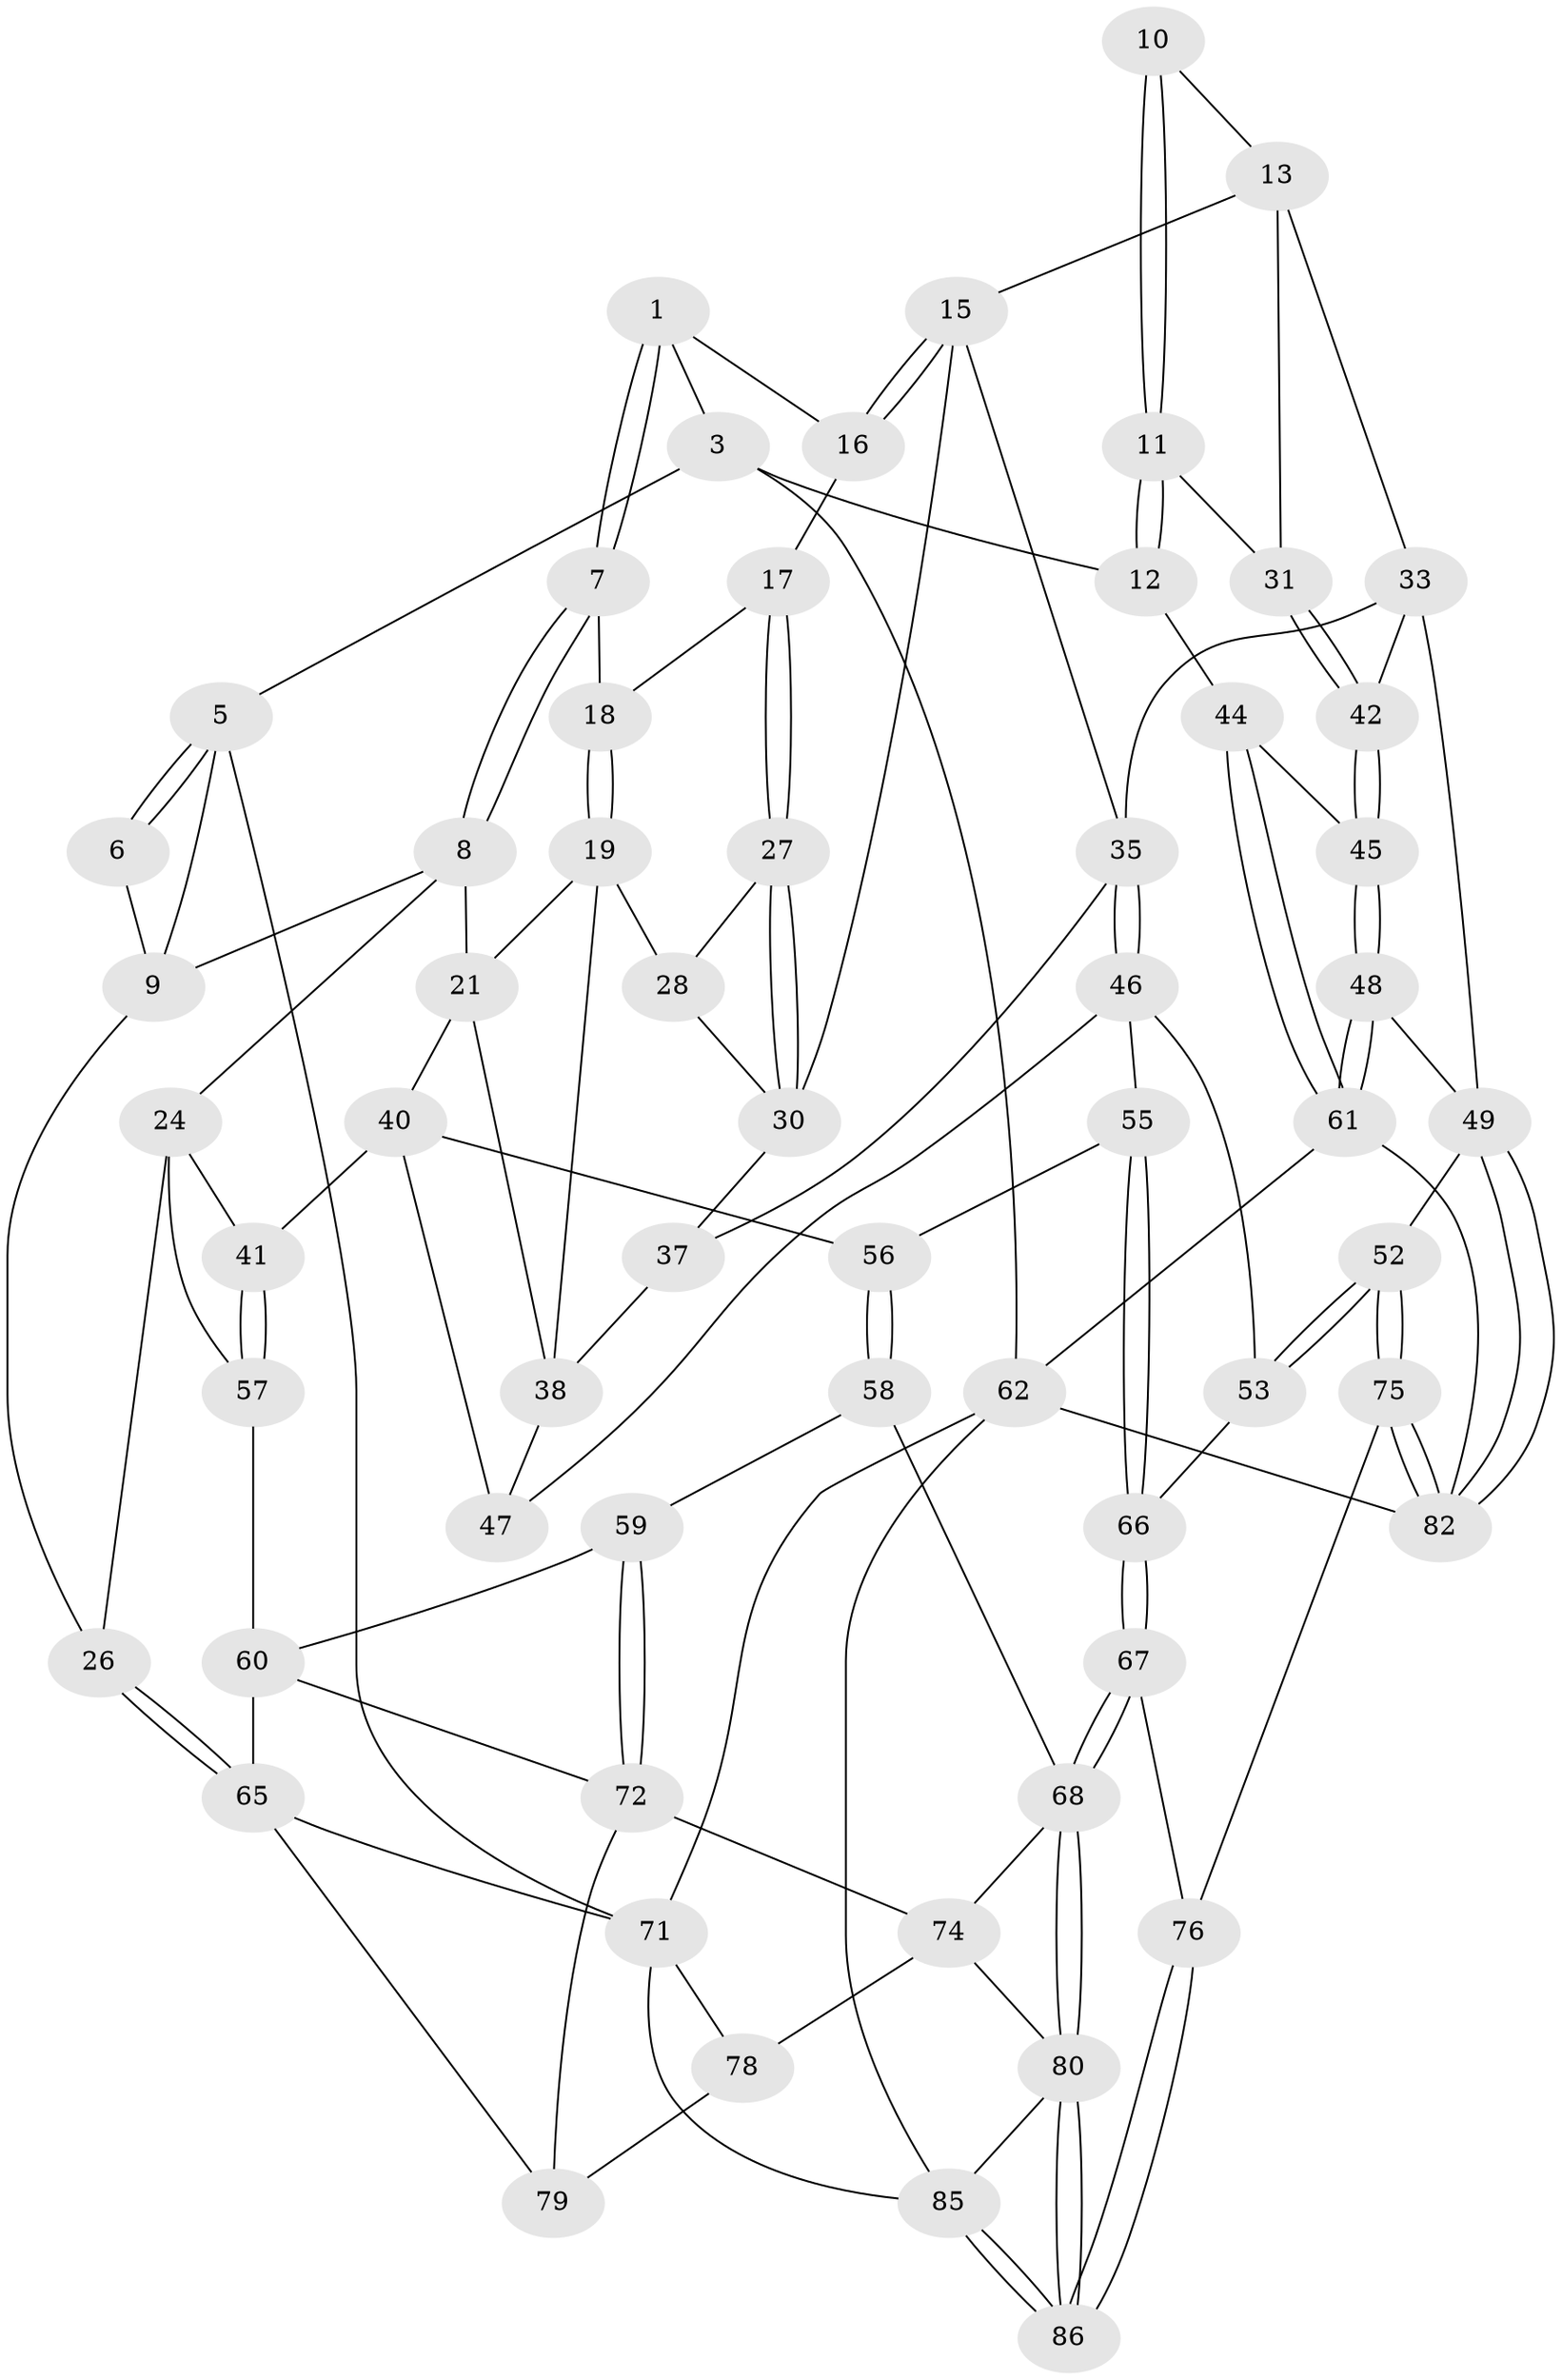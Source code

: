 // Generated by graph-tools (version 1.1) at 2025/52/02/27/25 19:52:37]
// undirected, 61 vertices, 135 edges
graph export_dot {
graph [start="1"]
  node [color=gray90,style=filled];
  1 [pos="+0.3508940965565264+0",super="+2"];
  3 [pos="+0.7997053294504919+0",super="+4"];
  5 [pos="+0+0"];
  6 [pos="+0.1277123659132804+0"];
  7 [pos="+0.35927450411839484+0.06478633224401743"];
  8 [pos="+0.22903466402110317+0.12118834692844427",super="+22"];
  9 [pos="+0.1314720098186883+0.07994338690912804",super="+23"];
  10 [pos="+0.835830550726048+0"];
  11 [pos="+1+0.19299612042942133"];
  12 [pos="+1+0.25954242657327065"];
  13 [pos="+0.8397710980322385+0.14752795129396098",super="+14"];
  15 [pos="+0.6579068879323806+0.12822615489614408",super="+29"];
  16 [pos="+0.6131212600454536+0.07486680468910326"];
  17 [pos="+0.5732955189187918+0.0929198324154176"];
  18 [pos="+0.41002011379497716+0.10880491622005768"];
  19 [pos="+0.39621435110653636+0.20352953369181526",super="+20"];
  21 [pos="+0.33723847631699777+0.2561093769932208",super="+39"];
  24 [pos="+0.22238739504282+0.23936893809782173",super="+25"];
  26 [pos="+0+0.38758230597948806"];
  27 [pos="+0.5261128921855267+0.1919736148974278"];
  28 [pos="+0.4353176382832716+0.22131047116989733"];
  30 [pos="+0.5138750625047604+0.27567887083392534",super="+32"];
  31 [pos="+0.9148850346645877+0.17546835584561446"];
  33 [pos="+0.704042567929207+0.3694441870080678",super="+34"];
  35 [pos="+0.647291584901086+0.4025951811911187",super="+36"];
  37 [pos="+0.5135246415144659+0.3105364900545615"];
  38 [pos="+0.4689877056813533+0.3303916060525853",super="+43"];
  40 [pos="+0.26693164757545645+0.44191043826791077",super="+51"];
  41 [pos="+0.2659257934496708+0.4419929245371277"];
  42 [pos="+0.7677490372180745+0.3836422625012817"];
  44 [pos="+1+0.3091960936027087"];
  45 [pos="+0.8471537103220602+0.4202541397223245"];
  46 [pos="+0.5588043450285551+0.4781817421616647",super="+54"];
  47 [pos="+0.5150988916306881+0.48409556753705196"];
  48 [pos="+0.8492200054732745+0.6565557652098781"];
  49 [pos="+0.7672617493658994+0.7050644310801034",super="+50"];
  52 [pos="+0.6596598165977052+0.6851577486096327"];
  53 [pos="+0.6437603919368537+0.6770495622461221"];
  55 [pos="+0.5074350448866357+0.6511725182200061"];
  56 [pos="+0.40181343897739563+0.6090389859084032"];
  57 [pos="+0.15776183703465257+0.466331302944362"];
  58 [pos="+0.37030025476804285+0.6619046155234104"];
  59 [pos="+0.26152871007300466+0.67918754139352"];
  60 [pos="+0.19960963957358147+0.6291792663327378",super="+64"];
  61 [pos="+1+0.6559120930787435",super="+63"];
  62 [pos="+1+1",super="+84"];
  65 [pos="+0+0.833806500138929",super="+70"];
  66 [pos="+0.5270853983789422+0.6658166620658246"];
  67 [pos="+0.45978448794531707+0.8366133532391569"];
  68 [pos="+0.4408710020202252+0.8379910747714455",super="+69"];
  71 [pos="+0+1",super="+87"];
  72 [pos="+0.2372656460074428+0.7624710577083674",super="+73"];
  74 [pos="+0.28063083129357375+0.7882083585338955",super="+77"];
  75 [pos="+0.4998925368559113+0.8439712123767202"];
  76 [pos="+0.49358209554307614+0.8451850975545724"];
  78 [pos="+0.2525126070039954+0.9124822357677437"];
  79 [pos="+0.1920845555271499+0.8428442491441525"];
  80 [pos="+0.3925802792480646+0.8804228779980381",super="+81"];
  82 [pos="+0.7694508842691795+0.9066412379744219",super="+83"];
  85 [pos="+0.6334192690637718+1",super="+88"];
  86 [pos="+0.632669268467457+1"];
  1 -- 7;
  1 -- 7;
  1 -- 16;
  1 -- 3;
  3 -- 12;
  3 -- 5;
  3 -- 62;
  5 -- 6;
  5 -- 6;
  5 -- 71;
  5 -- 9;
  6 -- 9;
  7 -- 8;
  7 -- 8;
  7 -- 18;
  8 -- 9;
  8 -- 24;
  8 -- 21;
  9 -- 26;
  10 -- 11;
  10 -- 11;
  10 -- 13;
  11 -- 12;
  11 -- 12;
  11 -- 31;
  12 -- 44;
  13 -- 31;
  13 -- 33;
  13 -- 15;
  15 -- 16;
  15 -- 16;
  15 -- 35;
  15 -- 30;
  16 -- 17;
  17 -- 18;
  17 -- 27;
  17 -- 27;
  18 -- 19;
  18 -- 19;
  19 -- 28;
  19 -- 21;
  19 -- 38;
  21 -- 40;
  21 -- 38;
  24 -- 41;
  24 -- 57;
  24 -- 26;
  26 -- 65;
  26 -- 65;
  27 -- 28;
  27 -- 30;
  27 -- 30;
  28 -- 30;
  30 -- 37;
  31 -- 42;
  31 -- 42;
  33 -- 42;
  33 -- 35;
  33 -- 49;
  35 -- 46;
  35 -- 46;
  35 -- 37;
  37 -- 38;
  38 -- 47;
  40 -- 41;
  40 -- 56;
  40 -- 47;
  41 -- 57;
  41 -- 57;
  42 -- 45;
  42 -- 45;
  44 -- 45;
  44 -- 61;
  44 -- 61;
  45 -- 48;
  45 -- 48;
  46 -- 47;
  46 -- 53;
  46 -- 55;
  48 -- 49;
  48 -- 61;
  48 -- 61;
  49 -- 82;
  49 -- 82;
  49 -- 52;
  52 -- 53;
  52 -- 53;
  52 -- 75;
  52 -- 75;
  53 -- 66;
  55 -- 56;
  55 -- 66;
  55 -- 66;
  56 -- 58;
  56 -- 58;
  57 -- 60;
  58 -- 59;
  58 -- 68;
  59 -- 60;
  59 -- 72;
  59 -- 72;
  60 -- 65;
  60 -- 72;
  61 -- 62;
  61 -- 82;
  62 -- 71;
  62 -- 82;
  62 -- 85;
  65 -- 71;
  65 -- 79;
  66 -- 67;
  66 -- 67;
  67 -- 68;
  67 -- 68;
  67 -- 76;
  68 -- 80;
  68 -- 80;
  68 -- 74;
  71 -- 78;
  71 -- 85;
  72 -- 74;
  72 -- 79;
  74 -- 80;
  74 -- 78;
  75 -- 76;
  75 -- 82;
  75 -- 82;
  76 -- 86;
  76 -- 86;
  78 -- 79;
  80 -- 86;
  80 -- 86;
  80 -- 85;
  85 -- 86;
  85 -- 86;
}
